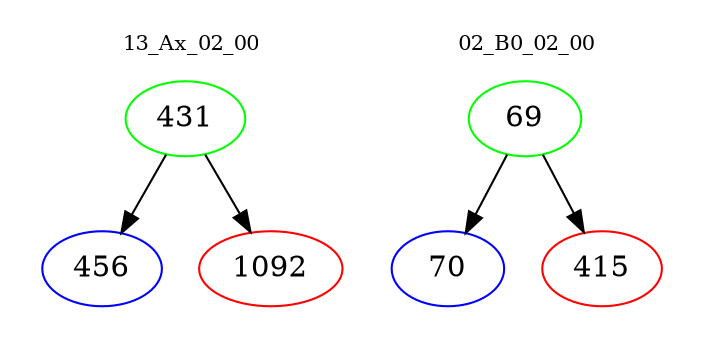 digraph{
subgraph cluster_0 {
color = white
label = "13_Ax_02_00";
fontsize=10;
T0_431 [label="431", color="green"]
T0_431 -> T0_456 [color="black"]
T0_456 [label="456", color="blue"]
T0_431 -> T0_1092 [color="black"]
T0_1092 [label="1092", color="red"]
}
subgraph cluster_1 {
color = white
label = "02_B0_02_00";
fontsize=10;
T1_69 [label="69", color="green"]
T1_69 -> T1_70 [color="black"]
T1_70 [label="70", color="blue"]
T1_69 -> T1_415 [color="black"]
T1_415 [label="415", color="red"]
}
}
